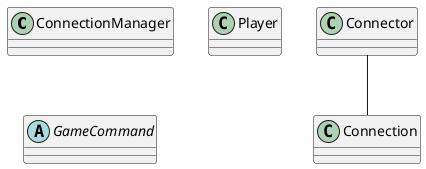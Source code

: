 @startuml

class ConnectionManager {
}

class Connection {
}

Connector -- Connection

class Player {
}

abstract class GameCommand {
}

@enduml